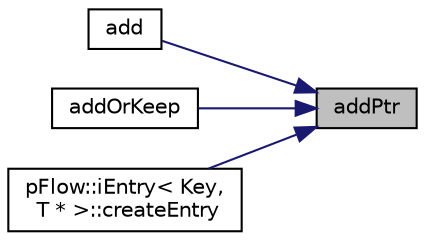 digraph "addPtr"
{
 // LATEX_PDF_SIZE
  edge [fontname="Helvetica",fontsize="10",labelfontname="Helvetica",labelfontsize="10"];
  node [fontname="Helvetica",fontsize="10",shape=record];
  rankdir="RL";
  Node1 [label="addPtr",height=0.2,width=0.4,color="black", fillcolor="grey75", style="filled", fontcolor="black",tooltip="add a pointer entry (dictionary/dataEntry) replaces this entry with existing one and issue a warning"];
  Node1 -> Node2 [dir="back",color="midnightblue",fontsize="10",style="solid",fontname="Helvetica"];
  Node2 [label="add",height=0.2,width=0.4,color="black", fillcolor="white", style="filled",URL="$classpFlow_1_1dictionary.html#ab2e3c2edb29c3068d7be477b82a6a27b",tooltip="add a dataEntry of type T"];
  Node1 -> Node3 [dir="back",color="midnightblue",fontsize="10",style="solid",fontname="Helvetica"];
  Node3 [label="addOrKeep",height=0.2,width=0.4,color="black", fillcolor="white", style="filled",URL="$classpFlow_1_1dictionary.html#a237be7839e89d0067af0ffc5405e36ee",tooltip=" "];
  Node1 -> Node4 [dir="back",color="midnightblue",fontsize="10",style="solid",fontname="Helvetica"];
  Node4 [label="pFlow::iEntry\< Key,\l T * \>::createEntry",height=0.2,width=0.4,color="black", fillcolor="white", style="filled",URL="$classpFlow_1_1iEntry.html#a133f34e170bc1f28e7439fe87043ce2f",tooltip="create an entry (dataEntry or dictionary) from stream"];
}
